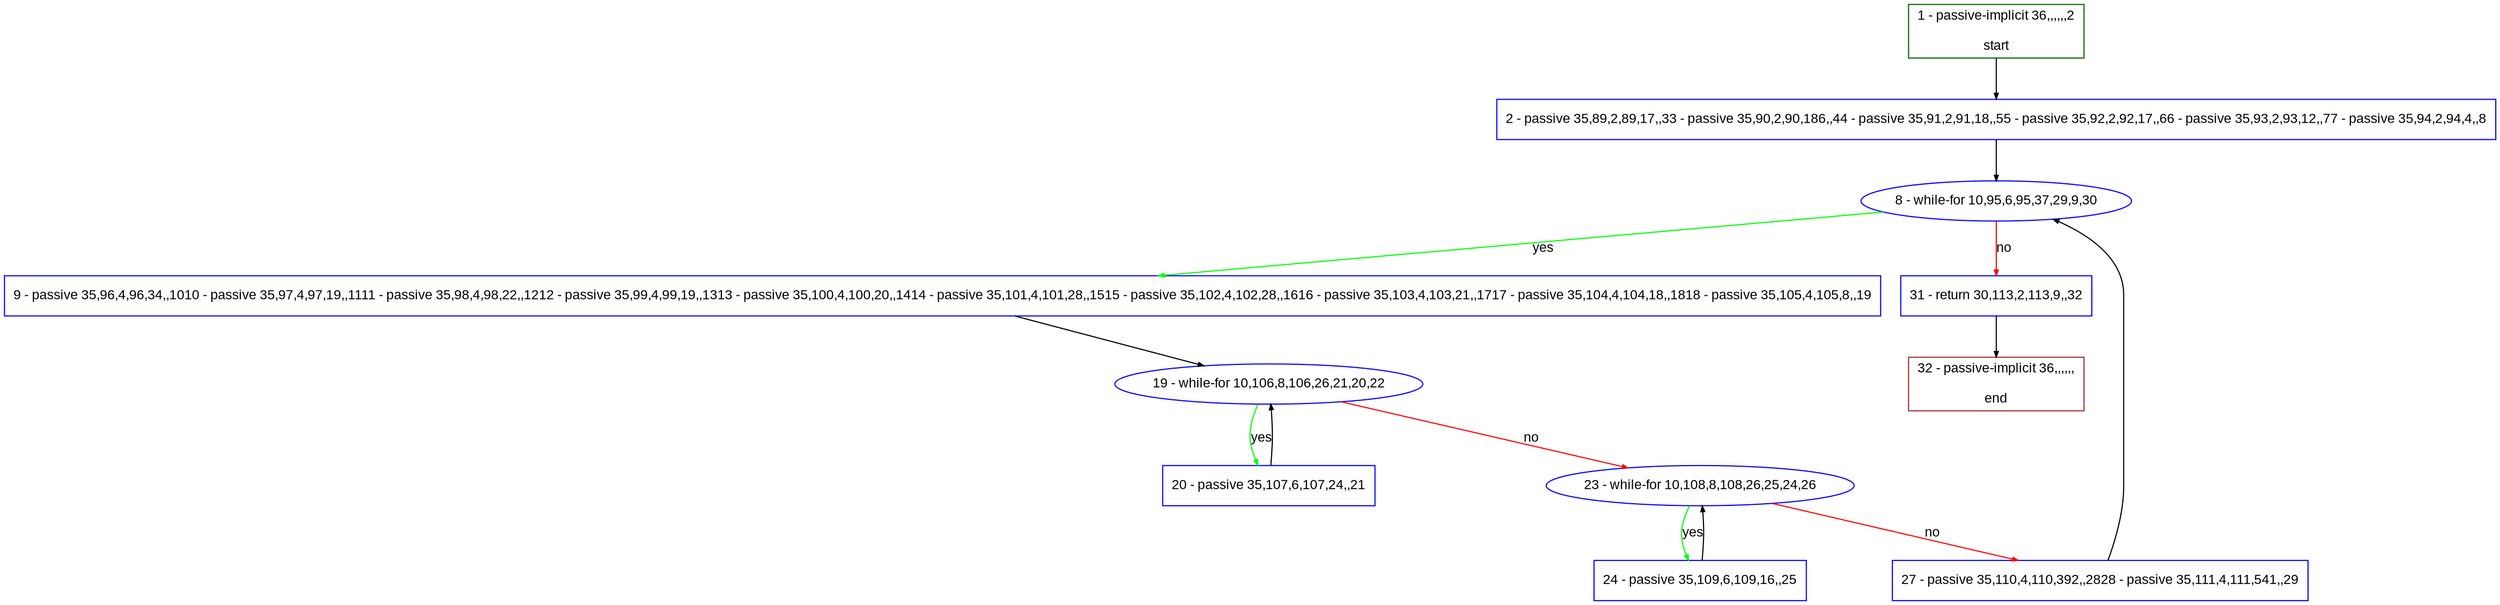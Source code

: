 digraph "" {
  graph [pack="true", label="", fontsize="12", packmode="clust", fontname="Arial", fillcolor="#FFFFCC", bgcolor="white", style="rounded,filled", compound="true"];
  node [node_initialized="no", label="", color="grey", fontsize="12", fillcolor="white", fontname="Arial", style="filled", shape="rectangle", compound="true", fixedsize="false"];
  edge [fontcolor="black", arrowhead="normal", arrowtail="none", arrowsize="0.5", ltail="", label="", color="black", fontsize="12", lhead="", fontname="Arial", dir="forward", compound="true"];
  __N1 [label="2 - passive 35,89,2,89,17,,33 - passive 35,90,2,90,186,,44 - passive 35,91,2,91,18,,55 - passive 35,92,2,92,17,,66 - passive 35,93,2,93,12,,77 - passive 35,94,2,94,4,,8", color="#0000ff", fillcolor="#ffffff", style="filled", shape="box"];
  __N2 [label="1 - passive-implicit 36,,,,,,2\n\nstart", color="#006400", fillcolor="#ffffff", style="filled", shape="box"];
  __N3 [label="8 - while-for 10,95,6,95,37,29,9,30", color="#0000ff", fillcolor="#ffffff", style="filled", shape="oval"];
  __N4 [label="9 - passive 35,96,4,96,34,,1010 - passive 35,97,4,97,19,,1111 - passive 35,98,4,98,22,,1212 - passive 35,99,4,99,19,,1313 - passive 35,100,4,100,20,,1414 - passive 35,101,4,101,28,,1515 - passive 35,102,4,102,28,,1616 - passive 35,103,4,103,21,,1717 - passive 35,104,4,104,18,,1818 - passive 35,105,4,105,8,,19", color="#0000ff", fillcolor="#ffffff", style="filled", shape="box"];
  __N5 [label="31 - return 30,113,2,113,9,,32", color="#0000ff", fillcolor="#ffffff", style="filled", shape="box"];
  __N6 [label="19 - while-for 10,106,8,106,26,21,20,22", color="#0000ff", fillcolor="#ffffff", style="filled", shape="oval"];
  __N7 [label="20 - passive 35,107,6,107,24,,21", color="#0000ff", fillcolor="#ffffff", style="filled", shape="box"];
  __N8 [label="23 - while-for 10,108,8,108,26,25,24,26", color="#0000ff", fillcolor="#ffffff", style="filled", shape="oval"];
  __N9 [label="24 - passive 35,109,6,109,16,,25", color="#0000ff", fillcolor="#ffffff", style="filled", shape="box"];
  __N10 [label="27 - passive 35,110,4,110,392,,2828 - passive 35,111,4,111,541,,29", color="#0000ff", fillcolor="#ffffff", style="filled", shape="box"];
  __N11 [label="32 - passive-implicit 36,,,,,,\n\nend", color="#a52a2a", fillcolor="#ffffff", style="filled", shape="box"];
  __N2 -> __N1 [arrowhead="normal", arrowtail="none", color="#000000", label="", dir="forward"];
  __N1 -> __N3 [arrowhead="normal", arrowtail="none", color="#000000", label="", dir="forward"];
  __N3 -> __N4 [arrowhead="normal", arrowtail="none", color="#00ff00", label="yes", dir="forward"];
  __N3 -> __N5 [arrowhead="normal", arrowtail="none", color="#ff0000", label="no", dir="forward"];
  __N4 -> __N6 [arrowhead="normal", arrowtail="none", color="#000000", label="", dir="forward"];
  __N6 -> __N7 [arrowhead="normal", arrowtail="none", color="#00ff00", label="yes", dir="forward"];
  __N7 -> __N6 [arrowhead="normal", arrowtail="none", color="#000000", label="", dir="forward"];
  __N6 -> __N8 [arrowhead="normal", arrowtail="none", color="#ff0000", label="no", dir="forward"];
  __N8 -> __N9 [arrowhead="normal", arrowtail="none", color="#00ff00", label="yes", dir="forward"];
  __N9 -> __N8 [arrowhead="normal", arrowtail="none", color="#000000", label="", dir="forward"];
  __N8 -> __N10 [arrowhead="normal", arrowtail="none", color="#ff0000", label="no", dir="forward"];
  __N10 -> __N3 [arrowhead="normal", arrowtail="none", color="#000000", label="", dir="forward"];
  __N5 -> __N11 [arrowhead="normal", arrowtail="none", color="#000000", label="", dir="forward"];
}

